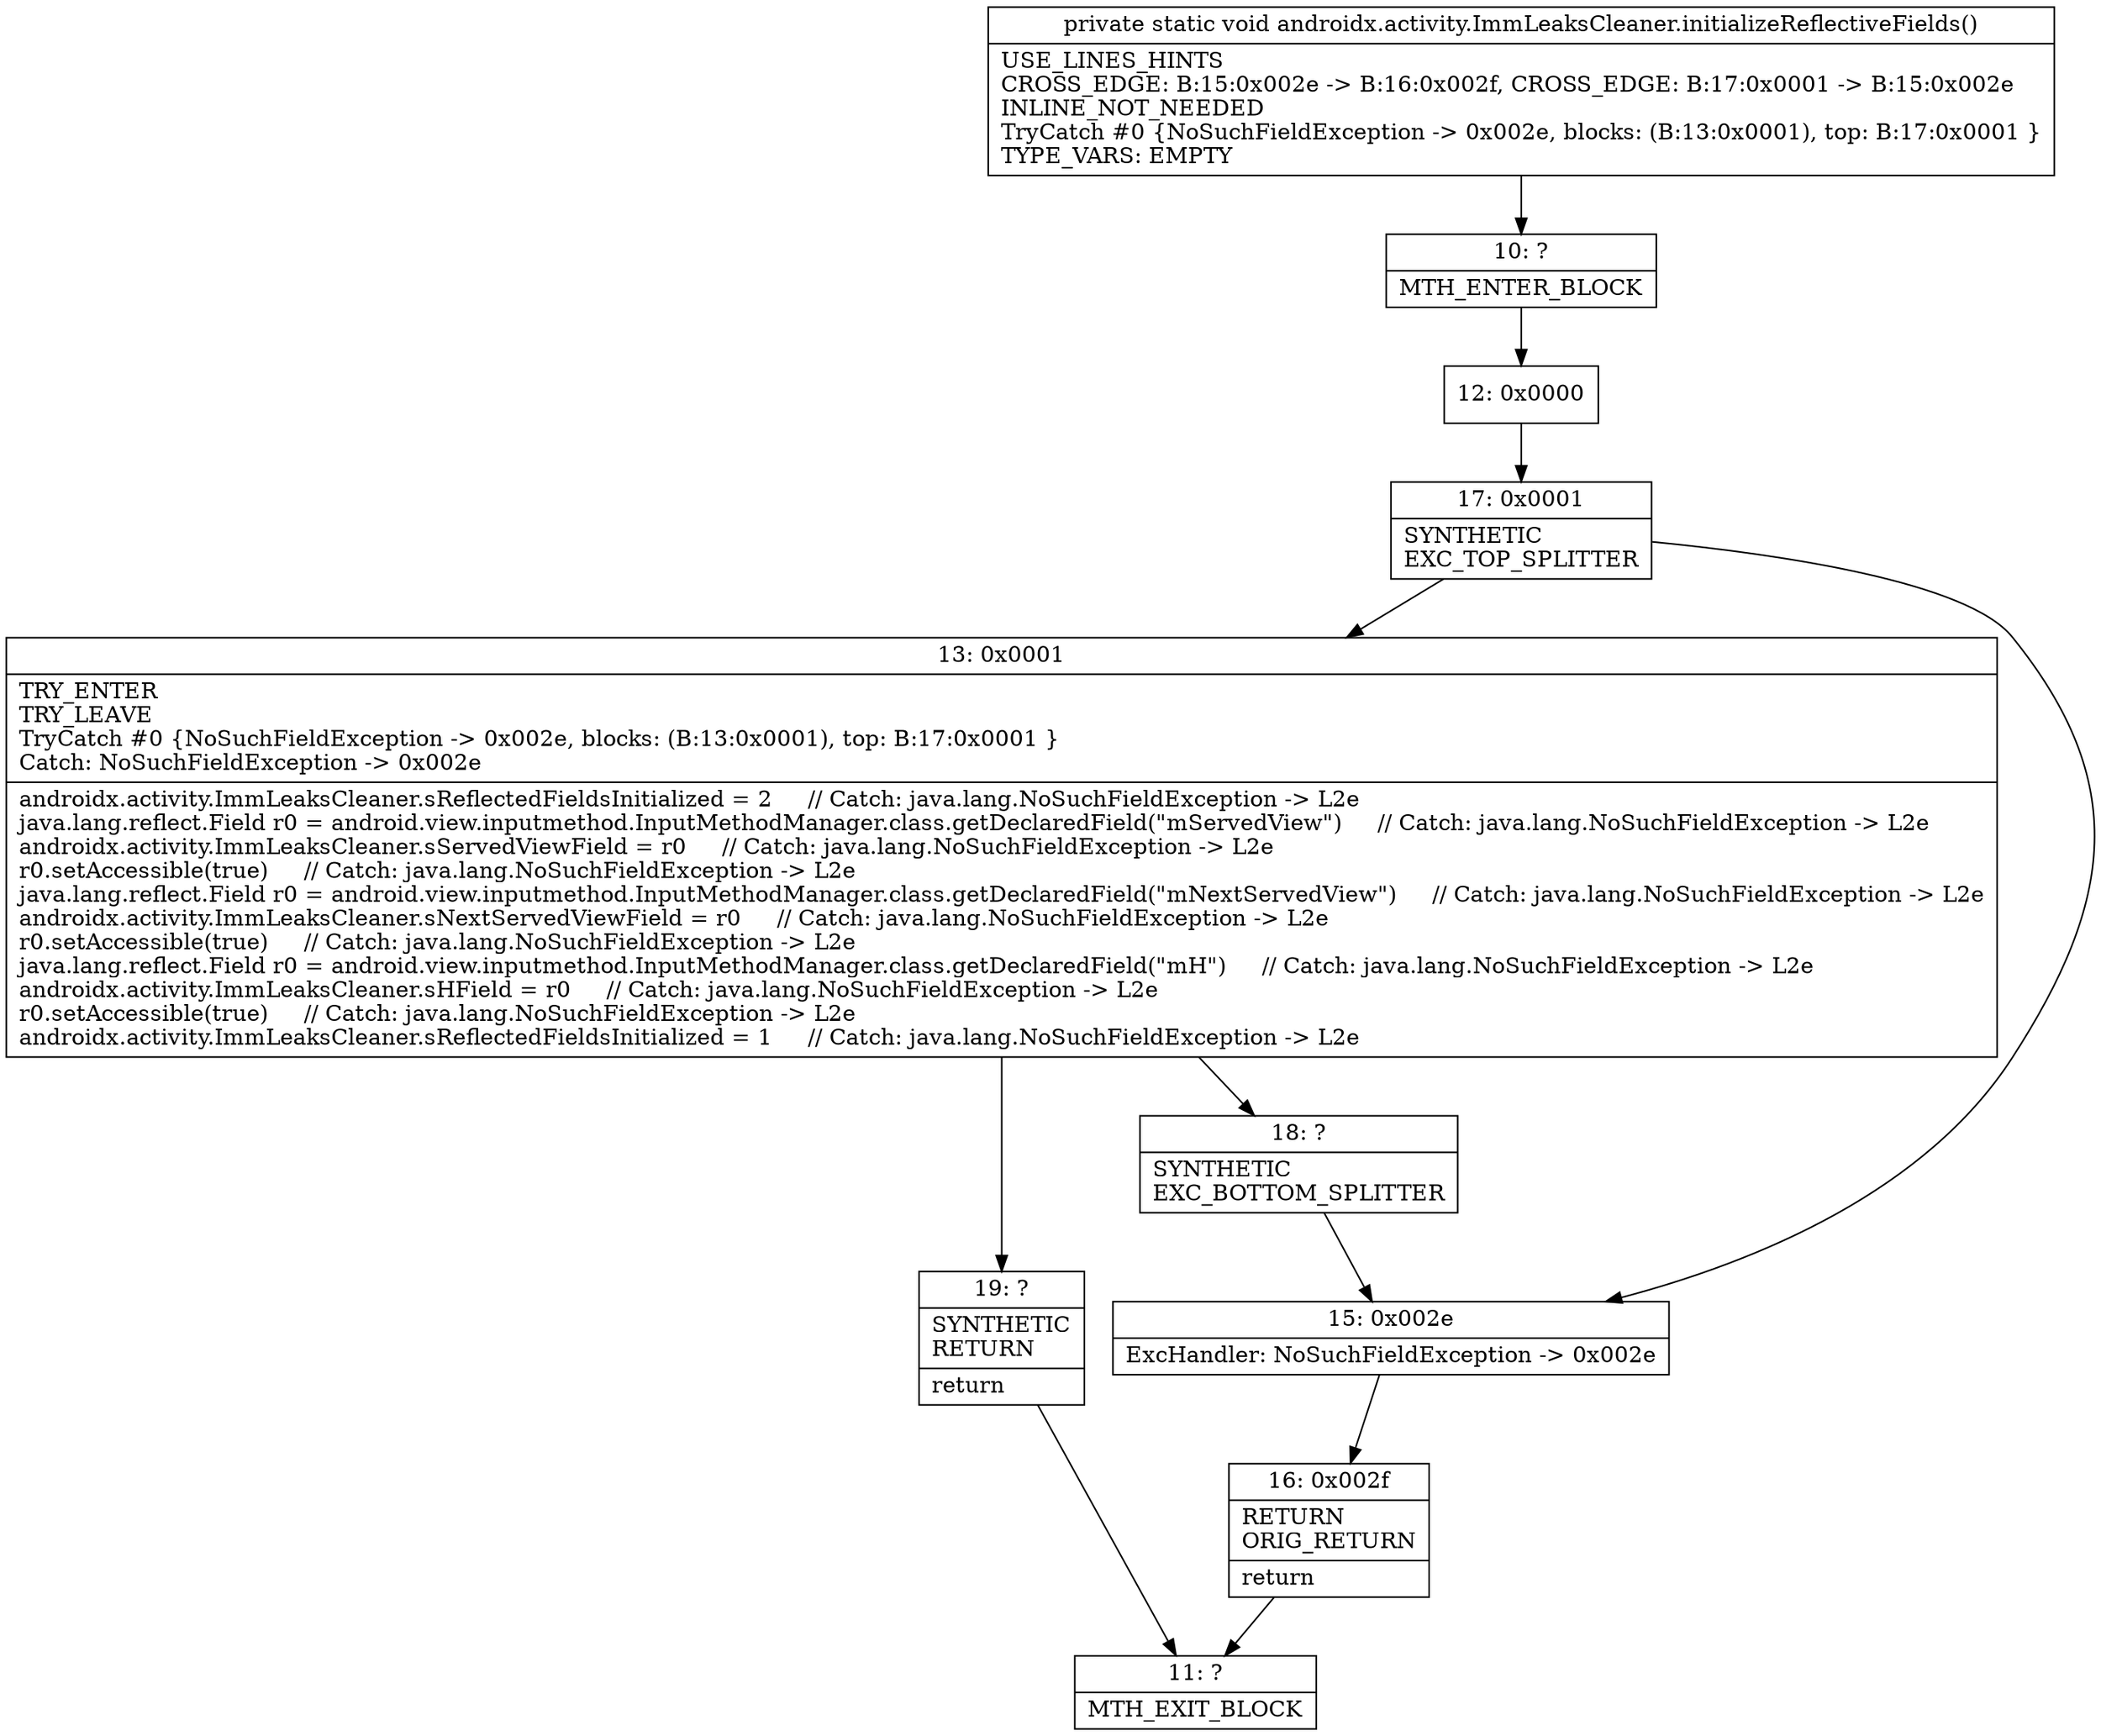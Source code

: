 digraph "CFG forandroidx.activity.ImmLeaksCleaner.initializeReflectiveFields()V" {
Node_10 [shape=record,label="{10\:\ ?|MTH_ENTER_BLOCK\l}"];
Node_12 [shape=record,label="{12\:\ 0x0000}"];
Node_17 [shape=record,label="{17\:\ 0x0001|SYNTHETIC\lEXC_TOP_SPLITTER\l}"];
Node_13 [shape=record,label="{13\:\ 0x0001|TRY_ENTER\lTRY_LEAVE\lTryCatch #0 \{NoSuchFieldException \-\> 0x002e, blocks: (B:13:0x0001), top: B:17:0x0001 \}\lCatch: NoSuchFieldException \-\> 0x002e\l|androidx.activity.ImmLeaksCleaner.sReflectedFieldsInitialized = 2     \/\/ Catch: java.lang.NoSuchFieldException \-\> L2e\ljava.lang.reflect.Field r0 = android.view.inputmethod.InputMethodManager.class.getDeclaredField(\"mServedView\")     \/\/ Catch: java.lang.NoSuchFieldException \-\> L2e\landroidx.activity.ImmLeaksCleaner.sServedViewField = r0     \/\/ Catch: java.lang.NoSuchFieldException \-\> L2e\lr0.setAccessible(true)     \/\/ Catch: java.lang.NoSuchFieldException \-\> L2e\ljava.lang.reflect.Field r0 = android.view.inputmethod.InputMethodManager.class.getDeclaredField(\"mNextServedView\")     \/\/ Catch: java.lang.NoSuchFieldException \-\> L2e\landroidx.activity.ImmLeaksCleaner.sNextServedViewField = r0     \/\/ Catch: java.lang.NoSuchFieldException \-\> L2e\lr0.setAccessible(true)     \/\/ Catch: java.lang.NoSuchFieldException \-\> L2e\ljava.lang.reflect.Field r0 = android.view.inputmethod.InputMethodManager.class.getDeclaredField(\"mH\")     \/\/ Catch: java.lang.NoSuchFieldException \-\> L2e\landroidx.activity.ImmLeaksCleaner.sHField = r0     \/\/ Catch: java.lang.NoSuchFieldException \-\> L2e\lr0.setAccessible(true)     \/\/ Catch: java.lang.NoSuchFieldException \-\> L2e\landroidx.activity.ImmLeaksCleaner.sReflectedFieldsInitialized = 1     \/\/ Catch: java.lang.NoSuchFieldException \-\> L2e\l}"];
Node_18 [shape=record,label="{18\:\ ?|SYNTHETIC\lEXC_BOTTOM_SPLITTER\l}"];
Node_19 [shape=record,label="{19\:\ ?|SYNTHETIC\lRETURN\l|return\l}"];
Node_11 [shape=record,label="{11\:\ ?|MTH_EXIT_BLOCK\l}"];
Node_15 [shape=record,label="{15\:\ 0x002e|ExcHandler: NoSuchFieldException \-\> 0x002e\l}"];
Node_16 [shape=record,label="{16\:\ 0x002f|RETURN\lORIG_RETURN\l|return\l}"];
MethodNode[shape=record,label="{private static void androidx.activity.ImmLeaksCleaner.initializeReflectiveFields()  | USE_LINES_HINTS\lCROSS_EDGE: B:15:0x002e \-\> B:16:0x002f, CROSS_EDGE: B:17:0x0001 \-\> B:15:0x002e\lINLINE_NOT_NEEDED\lTryCatch #0 \{NoSuchFieldException \-\> 0x002e, blocks: (B:13:0x0001), top: B:17:0x0001 \}\lTYPE_VARS: EMPTY\l}"];
MethodNode -> Node_10;Node_10 -> Node_12;
Node_12 -> Node_17;
Node_17 -> Node_13;
Node_17 -> Node_15;
Node_13 -> Node_18;
Node_13 -> Node_19;
Node_18 -> Node_15;
Node_19 -> Node_11;
Node_15 -> Node_16;
Node_16 -> Node_11;
}

